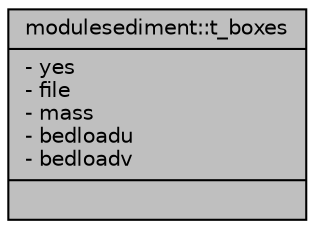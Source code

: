 digraph "modulesediment::t_boxes"
{
 // LATEX_PDF_SIZE
  edge [fontname="Helvetica",fontsize="10",labelfontname="Helvetica",labelfontsize="10"];
  node [fontname="Helvetica",fontsize="10",shape=record];
  Node1 [label="{modulesediment::t_boxes\n|- yes\l- file\l- mass\l- bedloadu\l- bedloadv\l|}",height=0.2,width=0.4,color="black", fillcolor="grey75", style="filled", fontcolor="black",tooltip=" "];
}
